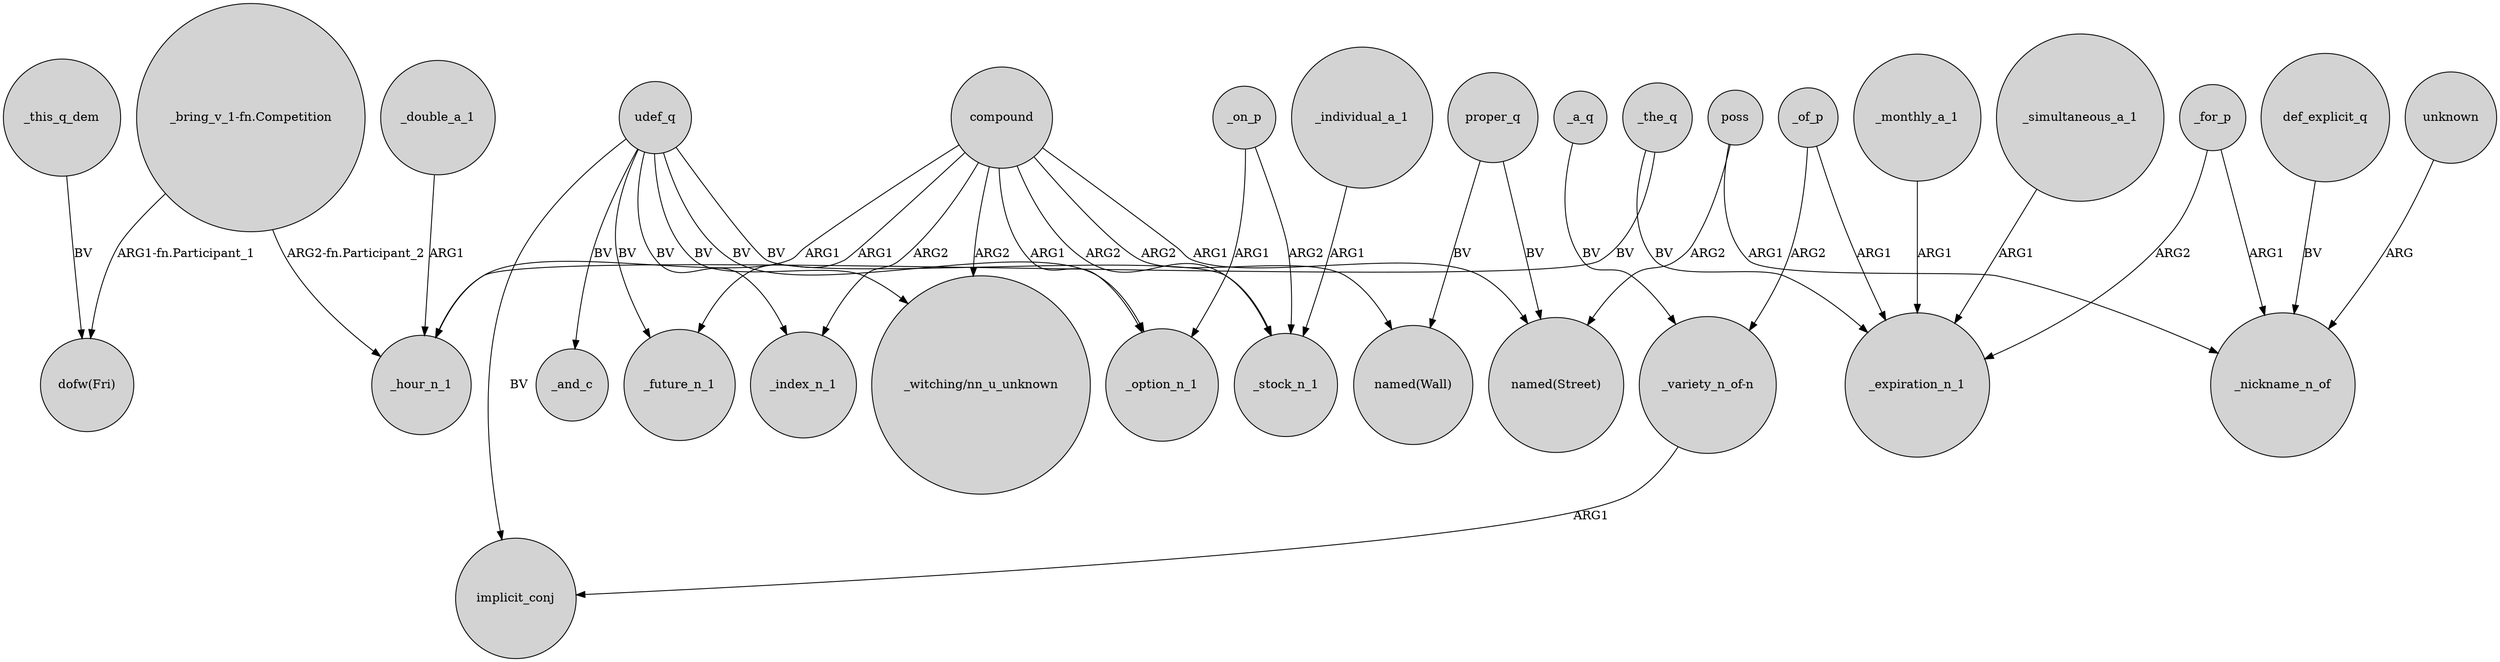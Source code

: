 digraph {
	node [shape=circle style=filled]
	"_bring_v_1-fn.Competition" -> "dofw(Fri)" [label="ARG1-fn.Participant_1"]
	_the_q -> _hour_n_1 [label=BV]
	_of_p -> _expiration_n_1 [label=ARG1]
	compound -> _hour_n_1 [label=ARG1]
	udef_q -> "_witching/nn_u_unknown" [label=BV]
	udef_q -> _option_n_1 [label=BV]
	_this_q_dem -> "dofw(Fri)" [label=BV]
	udef_q -> _index_n_1 [label=BV]
	_monthly_a_1 -> _expiration_n_1 [label=ARG1]
	compound -> _future_n_1 [label=ARG1]
	_on_p -> _stock_n_1 [label=ARG2]
	_for_p -> _nickname_n_of [label=ARG1]
	"_bring_v_1-fn.Competition" -> _hour_n_1 [label="ARG2-fn.Participant_2"]
	udef_q -> _future_n_1 [label=BV]
	udef_q -> _and_c [label=BV]
	compound -> _option_n_1 [label=ARG1]
	compound -> "_witching/nn_u_unknown" [label=ARG2]
	compound -> "named(Wall)" [label=ARG2]
	udef_q -> _stock_n_1 [label=BV]
	_simultaneous_a_1 -> _expiration_n_1 [label=ARG1]
	_the_q -> _expiration_n_1 [label=BV]
	compound -> "named(Street)" [label=ARG1]
	compound -> _stock_n_1 [label=ARG2]
	_double_a_1 -> _hour_n_1 [label=ARG1]
	poss -> "named(Street)" [label=ARG2]
	compound -> _index_n_1 [label=ARG2]
	_of_p -> "_variety_n_of-n" [label=ARG2]
	_on_p -> _option_n_1 [label=ARG1]
	def_explicit_q -> _nickname_n_of [label=BV]
	proper_q -> "named(Wall)" [label=BV]
	poss -> _nickname_n_of [label=ARG1]
	_individual_a_1 -> _stock_n_1 [label=ARG1]
	proper_q -> "named(Street)" [label=BV]
	"_variety_n_of-n" -> implicit_conj [label=ARG1]
	unknown -> _nickname_n_of [label=ARG]
	_a_q -> "_variety_n_of-n" [label=BV]
	udef_q -> implicit_conj [label=BV]
	_for_p -> _expiration_n_1 [label=ARG2]
}
